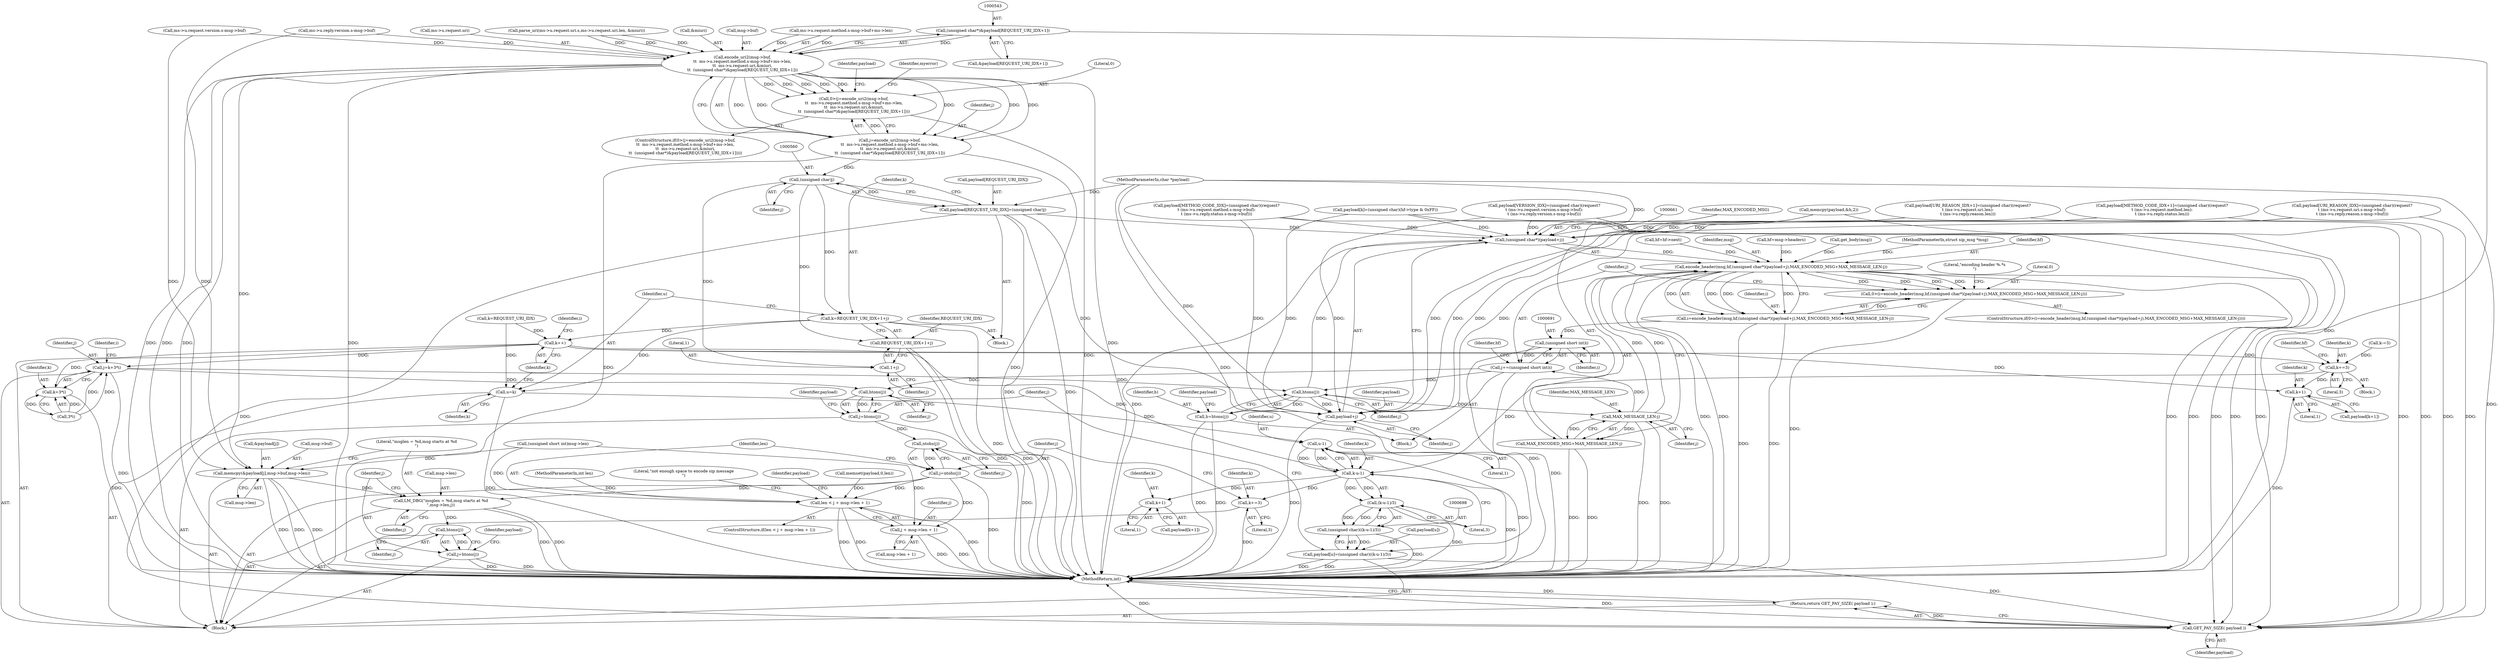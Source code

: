 digraph "0_kamailio_f50c9c853e7809810099c970780c30b0765b0643@pointer" {
"1000542" [label="(Call,(unsigned char*)&payload[REQUEST_URI_IDX+1])"];
"1000512" [label="(Call,encode_uri2(msg->buf,\n\t\t  ms->u.request.method.s-msg->buf+ms->len,\n\t\t  ms->u.request.uri,&miuri,\n\t\t  (unsigned char*)&payload[REQUEST_URI_IDX+1]))"];
"1000508" [label="(Call,0>(j=encode_uri2(msg->buf,\n\t\t  ms->u.request.method.s-msg->buf+ms->len,\n\t\t  ms->u.request.uri,&miuri,\n\t\t  (unsigned char*)&payload[REQUEST_URI_IDX+1])))"];
"1000510" [label="(Call,j=encode_uri2(msg->buf,\n\t\t  ms->u.request.method.s-msg->buf+ms->len,\n\t\t  ms->u.request.uri,&miuri,\n\t\t  (unsigned char*)&payload[REQUEST_URI_IDX+1]))"];
"1000559" [label="(Call,(unsigned char)j)"];
"1000555" [label="(Call,payload[REQUEST_URI_IDX]=(unsigned char)j)"];
"1000660" [label="(Call,(unsigned char*)(payload+j))"];
"1000657" [label="(Call,encode_header(msg,hf,(unsigned char*)(payload+j),MAX_ENCODED_MSG+MAX_MESSAGE_LEN-j))"];
"1000653" [label="(Call,0>(i=encode_header(msg,hf,(unsigned char*)(payload+j),MAX_ENCODED_MSG+MAX_MESSAGE_LEN-j)))"];
"1000655" [label="(Call,i=encode_header(msg,hf,(unsigned char*)(payload+j),MAX_ENCODED_MSG+MAX_MESSAGE_LEN-j))"];
"1000690" [label="(Call,(unsigned short int)i)"];
"1000688" [label="(Call,j+=(unsigned short int)i)"];
"1000640" [label="(Call,htons(j))"];
"1000638" [label="(Call,h=htons(j))"];
"1000662" [label="(Call,payload+j)"];
"1000667" [label="(Call,MAX_MESSAGE_LEN-j)"];
"1000665" [label="(Call,MAX_ENCODED_MSG+MAX_MESSAGE_LEN-j)"];
"1000708" [label="(Call,htons(j))"];
"1000706" [label="(Call,j=htons(j))"];
"1000725" [label="(Call,ntohs(j))"];
"1000723" [label="(Call,j=ntohs(j))"];
"1000728" [label="(Call,len < j + msg->len + 1)"];
"1000730" [label="(Call,j + msg->len + 1)"];
"1000754" [label="(Call,LM_DBG(\"msglen = %d,msg starts at %d\n\",msg->len,j))"];
"1000762" [label="(Call,htons(j))"];
"1000760" [label="(Call,j=htons(j))"];
"1000773" [label="(Call,GET_PAY_SIZE( payload ))"];
"1000772" [label="(Return,return GET_PAY_SIZE( payload );)"];
"1000562" [label="(Call,k=REQUEST_URI_IDX+1+j)"];
"1000573" [label="(Call,u=k)"];
"1000702" [label="(Call,u-1)"];
"1000700" [label="(Call,k-u-1)"];
"1000699" [label="(Call,(k-u-1)/3)"];
"1000697" [label="(Call,(unsigned char)((k-u-1)/3))"];
"1000693" [label="(Call,payload[u]=(unsigned char)((k-u-1)/3))"];
"1000714" [label="(Call,k+1)"];
"1000720" [label="(Call,k+=3)"];
"1000576" [label="(Call,k++)"];
"1000599" [label="(Call,j=k+3*i)"];
"1000601" [label="(Call,k+3*i)"];
"1000623" [label="(Call,k+=3)"];
"1000646" [label="(Call,k+1)"];
"1000564" [label="(Call,REQUEST_URI_IDX+1+j)"];
"1000566" [label="(Call,1+j)"];
"1000743" [label="(Call,memcpy(&payload[j],msg->buf,msg->len))"];
"1000658" [label="(Identifier,msg)"];
"1000581" [label="(Identifier,i)"];
"1000709" [label="(Identifier,j)"];
"1000331" [label="(Call,payload[METHOD_CODE_IDX+1]=(unsigned char)(request?\n\t (ms->u.request.method.len):\n\t (ms->u.reply.status.len)))"];
"1000570" [label="(Call,k=REQUEST_URI_IDX)"];
"1000665" [label="(Call,MAX_ENCODED_MSG+MAX_MESSAGE_LEN-j)"];
"1000611" [label="(Call,hf=msg->headers)"];
"1000655" [label="(Call,i=encode_header(msg,hf,(unsigned char*)(payload+j),MAX_ENCODED_MSG+MAX_MESSAGE_LEN-j))"];
"1000273" [label="(Call,get_body(msg))"];
"1000577" [label="(Identifier,k)"];
"1000657" [label="(Call,encode_header(msg,hf,(unsigned char*)(payload+j),MAX_ENCODED_MSG+MAX_MESSAGE_LEN-j))"];
"1000601" [label="(Call,k+3*i)"];
"1000640" [label="(Call,htons(j))"];
"1000656" [label="(Identifier,i)"];
"1000759" [label="(Identifier,j)"];
"1000616" [label="(Identifier,hf)"];
"1000562" [label="(Call,k=REQUEST_URI_IDX+1+j)"];
"1000704" [label="(Literal,1)"];
"1000773" [label="(Call,GET_PAY_SIZE( payload ))"];
"1000708" [label="(Call,htons(j))"];
"1000646" [label="(Call,k+1)"];
"1000647" [label="(Identifier,k)"];
"1000602" [label="(Identifier,k)"];
"1000702" [label="(Call,u-1)"];
"1000556" [label="(Call,payload[REQUEST_URI_IDX])"];
"1000654" [label="(Literal,0)"];
"1000573" [label="(Call,u=k)"];
"1000743" [label="(Call,memcpy(&payload[j],msg->buf,msg->len))"];
"1000701" [label="(Identifier,k)"];
"1000559" [label="(Call,(unsigned char)j)"];
"1000644" [label="(Call,payload[k+1])"];
"1000552" [label="(Identifier,myerror)"];
"1000568" [label="(Identifier,j)"];
"1000639" [label="(Identifier,h)"];
"1000460" [label="(Call,parse_uri(ms->u.request.uri.s,ms->u.request.uri.len, &miuri))"];
"1000722" [label="(Literal,3)"];
"1000576" [label="(Call,k++)"];
"1000564" [label="(Call,REQUEST_URI_IDX+1+j)"];
"1000118" [label="(MethodParameterIn,char *payload)"];
"1000246" [label="(Call,memcpy(payload,&h,2))"];
"1000609" [label="(Identifier,i)"];
"1000120" [label="(Block,)"];
"1000774" [label="(Identifier,payload)"];
"1000117" [label="(MethodParameterIn,struct sip_msg *msg)"];
"1000690" [label="(Call,(unsigned short int)i)"];
"1000782" [label="(MethodReturn,int)"];
"1000732" [label="(Call,msg->len + 1)"];
"1000513" [label="(Call,msg->buf)"];
"1000510" [label="(Call,j=encode_uri2(msg->buf,\n\t\t  ms->u.request.method.s-msg->buf+ms->len,\n\t\t  ms->u.request.uri,&miuri,\n\t\t  (unsigned char*)&payload[REQUEST_URI_IDX+1]))"];
"1000563" [label="(Identifier,k)"];
"1000669" [label="(Identifier,j)"];
"1000421" [label="(Call,payload[VERSION_IDX]=(unsigned char)(request?\n\t (ms->u.request.version.s-msg->buf):\n\t (ms->u.reply.version.s-msg->buf)))"];
"1000645" [label="(Identifier,payload)"];
"1000699" [label="(Call,(k-u-1)/3)"];
"1000729" [label="(Identifier,len)"];
"1000623" [label="(Call,k+=3)"];
"1000763" [label="(Identifier,j)"];
"1000748" [label="(Call,msg->buf)"];
"1000544" [label="(Call,&payload[REQUEST_URI_IDX+1])"];
"1000751" [label="(Call,msg->len)"];
"1000694" [label="(Call,payload[u])"];
"1000429" [label="(Call,ms->u.request.version.s-msg->buf)"];
"1000627" [label="(Call,payload[k]=(unsigned char)(hf->type & 0xFF))"];
"1000561" [label="(Identifier,j)"];
"1000156" [label="(Call,memset(payload,0,len))"];
"1000728" [label="(Call,len < j + msg->len + 1)"];
"1000624" [label="(Identifier,k)"];
"1000755" [label="(Literal,\"msglen = %d,msg starts at %d\n\")"];
"1000638" [label="(Call,h=htons(j))"];
"1000662" [label="(Call,payload+j)"];
"1000442" [label="(Call,ms->u.reply.version.s-msg->buf)"];
"1000565" [label="(Identifier,REQUEST_URI_IDX)"];
"1000516" [label="(Call,ms->u.request.method.s-msg->buf+ms->len)"];
"1000119" [label="(MethodParameterIn,int len)"];
"1000693" [label="(Call,payload[u]=(unsigned char)((k-u-1)/3))"];
"1000508" [label="(Call,0>(j=encode_uri2(msg->buf,\n\t\t  ms->u.request.method.s-msg->buf+ms->len,\n\t\t  ms->u.request.uri,&miuri,\n\t\t  (unsigned char*)&payload[REQUEST_URI_IDX+1])))"];
"1000739" [label="(Literal,\"not enough space to encode sip message\n\")"];
"1000457" [label="(Block,)"];
"1000668" [label="(Identifier,MAX_MESSAGE_LEN)"];
"1000575" [label="(Identifier,k)"];
"1000672" [label="(Literal,\"encoding header %.*s\n\")"];
"1000703" [label="(Identifier,u)"];
"1000725" [label="(Call,ntohs(j))"];
"1000688" [label="(Call,j+=(unsigned short int)i)"];
"1000540" [label="(Call,&miuri)"];
"1000756" [label="(Call,msg->len)"];
"1000653" [label="(Call,0>(i=encode_header(msg,hf,(unsigned char*)(payload+j),MAX_ENCODED_MSG+MAX_MESSAGE_LEN-j)))"];
"1000731" [label="(Identifier,j)"];
"1000727" [label="(ControlStructure,if(len < j + msg->len + 1))"];
"1000625" [label="(Literal,3)"];
"1000511" [label="(Identifier,j)"];
"1000652" [label="(ControlStructure,if(0>(i=encode_header(msg,hf,(unsigned char*)(payload+j),MAX_ENCODED_MSG+MAX_MESSAGE_LEN-j))))"];
"1000254" [label="(Call,(unsigned short int)msg->len)"];
"1000666" [label="(Identifier,MAX_ENCODED_MSG)"];
"1000713" [label="(Identifier,payload)"];
"1000721" [label="(Identifier,k)"];
"1000720" [label="(Call,k+=3)"];
"1000689" [label="(Identifier,j)"];
"1000714" [label="(Call,k+1)"];
"1000393" [label="(Call,payload[URI_REASON_IDX+1]=(unsigned char)(request?\n\t (ms->u.request.uri.len):\n\t (ms->u.reply.reason.len)))"];
"1000512" [label="(Call,encode_uri2(msg->buf,\n\t\t  ms->u.request.method.s-msg->buf+ms->len,\n\t\t  ms->u.request.uri,&miuri,\n\t\t  (unsigned char*)&payload[REQUEST_URI_IDX+1]))"];
"1000557" [label="(Identifier,payload)"];
"1000744" [label="(Call,&payload[j])"];
"1000716" [label="(Literal,1)"];
"1000648" [label="(Literal,1)"];
"1000712" [label="(Call,payload[k+1])"];
"1000697" [label="(Call,(unsigned char)((k-u-1)/3))"];
"1000767" [label="(Identifier,payload)"];
"1000659" [label="(Identifier,hf)"];
"1000706" [label="(Call,j=htons(j))"];
"1000599" [label="(Call,j=k+3*i)"];
"1000617" [label="(Block,)"];
"1000533" [label="(Call,ms->u.request.uri)"];
"1000574" [label="(Identifier,u)"];
"1000772" [label="(Return,return GET_PAY_SIZE( payload );)"];
"1000692" [label="(Identifier,i)"];
"1000726" [label="(Identifier,j)"];
"1000542" [label="(Call,(unsigned char*)&payload[REQUEST_URI_IDX+1])"];
"1000600" [label="(Identifier,j)"];
"1000603" [label="(Call,3*i)"];
"1000667" [label="(Call,MAX_MESSAGE_LEN-j)"];
"1000754" [label="(Call,LM_DBG(\"msglen = %d,msg starts at %d\n\",msg->len,j))"];
"1000761" [label="(Identifier,j)"];
"1000715" [label="(Identifier,k)"];
"1000663" [label="(Identifier,payload)"];
"1000619" [label="(Identifier,hf)"];
"1000760" [label="(Call,j=htons(j))"];
"1000641" [label="(Identifier,j)"];
"1000566" [label="(Call,1+j)"];
"1000664" [label="(Identifier,j)"];
"1000762" [label="(Call,htons(j))"];
"1000705" [label="(Literal,3)"];
"1000509" [label="(Literal,0)"];
"1000567" [label="(Literal,1)"];
"1000618" [label="(Call,hf=hf->next)"];
"1000700" [label="(Call,k-u-1)"];
"1000724" [label="(Identifier,j)"];
"1000730" [label="(Call,j + msg->len + 1)"];
"1000626" [label="(Block,)"];
"1000707" [label="(Identifier,j)"];
"1000723" [label="(Call,j=ntohs(j))"];
"1000746" [label="(Identifier,payload)"];
"1000507" [label="(ControlStructure,if(0>(j=encode_uri2(msg->buf,\n\t\t  ms->u.request.method.s-msg->buf+ms->len,\n\t\t  ms->u.request.uri,&miuri,\n\t\t  (unsigned char*)&payload[REQUEST_URI_IDX+1]))))"];
"1000297" [label="(Call,payload[METHOD_CODE_IDX]=(unsigned char)(request?\n\t (ms->u.request.method.s-msg->buf):\n\t (ms->u.reply.status.s-msg->buf)))"];
"1000359" [label="(Call,payload[URI_REASON_IDX]=(unsigned char)(request?\n\t (ms->u.request.uri.s-msg->buf):\n\t (ms->u.reply.reason.s-msg->buf)))"];
"1000555" [label="(Call,payload[REQUEST_URI_IDX]=(unsigned char)j)"];
"1000660" [label="(Call,(unsigned char*)(payload+j))"];
"1000684" [label="(Call,k-=3)"];
"1000542" -> "1000512"  [label="AST: "];
"1000542" -> "1000544"  [label="CFG: "];
"1000543" -> "1000542"  [label="AST: "];
"1000544" -> "1000542"  [label="AST: "];
"1000512" -> "1000542"  [label="CFG: "];
"1000542" -> "1000782"  [label="DDG: "];
"1000542" -> "1000512"  [label="DDG: "];
"1000512" -> "1000510"  [label="AST: "];
"1000513" -> "1000512"  [label="AST: "];
"1000516" -> "1000512"  [label="AST: "];
"1000533" -> "1000512"  [label="AST: "];
"1000540" -> "1000512"  [label="AST: "];
"1000510" -> "1000512"  [label="CFG: "];
"1000512" -> "1000782"  [label="DDG: "];
"1000512" -> "1000782"  [label="DDG: "];
"1000512" -> "1000782"  [label="DDG: "];
"1000512" -> "1000782"  [label="DDG: "];
"1000512" -> "1000782"  [label="DDG: "];
"1000512" -> "1000508"  [label="DDG: "];
"1000512" -> "1000508"  [label="DDG: "];
"1000512" -> "1000508"  [label="DDG: "];
"1000512" -> "1000508"  [label="DDG: "];
"1000512" -> "1000508"  [label="DDG: "];
"1000512" -> "1000510"  [label="DDG: "];
"1000512" -> "1000510"  [label="DDG: "];
"1000512" -> "1000510"  [label="DDG: "];
"1000512" -> "1000510"  [label="DDG: "];
"1000512" -> "1000510"  [label="DDG: "];
"1000442" -> "1000512"  [label="DDG: "];
"1000429" -> "1000512"  [label="DDG: "];
"1000516" -> "1000512"  [label="DDG: "];
"1000516" -> "1000512"  [label="DDG: "];
"1000460" -> "1000512"  [label="DDG: "];
"1000460" -> "1000512"  [label="DDG: "];
"1000460" -> "1000512"  [label="DDG: "];
"1000512" -> "1000743"  [label="DDG: "];
"1000508" -> "1000507"  [label="AST: "];
"1000508" -> "1000510"  [label="CFG: "];
"1000509" -> "1000508"  [label="AST: "];
"1000510" -> "1000508"  [label="AST: "];
"1000552" -> "1000508"  [label="CFG: "];
"1000557" -> "1000508"  [label="CFG: "];
"1000508" -> "1000782"  [label="DDG: "];
"1000510" -> "1000508"  [label="DDG: "];
"1000511" -> "1000510"  [label="AST: "];
"1000510" -> "1000782"  [label="DDG: "];
"1000510" -> "1000782"  [label="DDG: "];
"1000510" -> "1000559"  [label="DDG: "];
"1000559" -> "1000555"  [label="AST: "];
"1000559" -> "1000561"  [label="CFG: "];
"1000560" -> "1000559"  [label="AST: "];
"1000561" -> "1000559"  [label="AST: "];
"1000555" -> "1000559"  [label="CFG: "];
"1000559" -> "1000555"  [label="DDG: "];
"1000559" -> "1000562"  [label="DDG: "];
"1000559" -> "1000564"  [label="DDG: "];
"1000559" -> "1000566"  [label="DDG: "];
"1000555" -> "1000457"  [label="AST: "];
"1000556" -> "1000555"  [label="AST: "];
"1000563" -> "1000555"  [label="CFG: "];
"1000555" -> "1000782"  [label="DDG: "];
"1000555" -> "1000782"  [label="DDG: "];
"1000118" -> "1000555"  [label="DDG: "];
"1000555" -> "1000660"  [label="DDG: "];
"1000555" -> "1000662"  [label="DDG: "];
"1000555" -> "1000773"  [label="DDG: "];
"1000660" -> "1000657"  [label="AST: "];
"1000660" -> "1000662"  [label="CFG: "];
"1000661" -> "1000660"  [label="AST: "];
"1000662" -> "1000660"  [label="AST: "];
"1000666" -> "1000660"  [label="CFG: "];
"1000660" -> "1000782"  [label="DDG: "];
"1000660" -> "1000657"  [label="DDG: "];
"1000297" -> "1000660"  [label="DDG: "];
"1000421" -> "1000660"  [label="DDG: "];
"1000359" -> "1000660"  [label="DDG: "];
"1000393" -> "1000660"  [label="DDG: "];
"1000331" -> "1000660"  [label="DDG: "];
"1000627" -> "1000660"  [label="DDG: "];
"1000118" -> "1000660"  [label="DDG: "];
"1000246" -> "1000660"  [label="DDG: "];
"1000640" -> "1000660"  [label="DDG: "];
"1000657" -> "1000655"  [label="AST: "];
"1000657" -> "1000665"  [label="CFG: "];
"1000658" -> "1000657"  [label="AST: "];
"1000659" -> "1000657"  [label="AST: "];
"1000665" -> "1000657"  [label="AST: "];
"1000655" -> "1000657"  [label="CFG: "];
"1000657" -> "1000782"  [label="DDG: "];
"1000657" -> "1000782"  [label="DDG: "];
"1000657" -> "1000782"  [label="DDG: "];
"1000657" -> "1000782"  [label="DDG: "];
"1000657" -> "1000653"  [label="DDG: "];
"1000657" -> "1000653"  [label="DDG: "];
"1000657" -> "1000653"  [label="DDG: "];
"1000657" -> "1000653"  [label="DDG: "];
"1000657" -> "1000655"  [label="DDG: "];
"1000657" -> "1000655"  [label="DDG: "];
"1000657" -> "1000655"  [label="DDG: "];
"1000657" -> "1000655"  [label="DDG: "];
"1000273" -> "1000657"  [label="DDG: "];
"1000117" -> "1000657"  [label="DDG: "];
"1000618" -> "1000657"  [label="DDG: "];
"1000611" -> "1000657"  [label="DDG: "];
"1000667" -> "1000657"  [label="DDG: "];
"1000667" -> "1000657"  [label="DDG: "];
"1000653" -> "1000652"  [label="AST: "];
"1000653" -> "1000655"  [label="CFG: "];
"1000654" -> "1000653"  [label="AST: "];
"1000655" -> "1000653"  [label="AST: "];
"1000672" -> "1000653"  [label="CFG: "];
"1000689" -> "1000653"  [label="CFG: "];
"1000653" -> "1000782"  [label="DDG: "];
"1000655" -> "1000653"  [label="DDG: "];
"1000656" -> "1000655"  [label="AST: "];
"1000655" -> "1000782"  [label="DDG: "];
"1000655" -> "1000782"  [label="DDG: "];
"1000655" -> "1000690"  [label="DDG: "];
"1000690" -> "1000688"  [label="AST: "];
"1000690" -> "1000692"  [label="CFG: "];
"1000691" -> "1000690"  [label="AST: "];
"1000692" -> "1000690"  [label="AST: "];
"1000688" -> "1000690"  [label="CFG: "];
"1000690" -> "1000782"  [label="DDG: "];
"1000690" -> "1000688"  [label="DDG: "];
"1000688" -> "1000626"  [label="AST: "];
"1000689" -> "1000688"  [label="AST: "];
"1000619" -> "1000688"  [label="CFG: "];
"1000688" -> "1000782"  [label="DDG: "];
"1000688" -> "1000640"  [label="DDG: "];
"1000667" -> "1000688"  [label="DDG: "];
"1000688" -> "1000708"  [label="DDG: "];
"1000640" -> "1000638"  [label="AST: "];
"1000640" -> "1000641"  [label="CFG: "];
"1000641" -> "1000640"  [label="AST: "];
"1000638" -> "1000640"  [label="CFG: "];
"1000640" -> "1000638"  [label="DDG: "];
"1000599" -> "1000640"  [label="DDG: "];
"1000640" -> "1000662"  [label="DDG: "];
"1000640" -> "1000667"  [label="DDG: "];
"1000638" -> "1000626"  [label="AST: "];
"1000639" -> "1000638"  [label="AST: "];
"1000645" -> "1000638"  [label="CFG: "];
"1000638" -> "1000782"  [label="DDG: "];
"1000638" -> "1000782"  [label="DDG: "];
"1000662" -> "1000664"  [label="CFG: "];
"1000663" -> "1000662"  [label="AST: "];
"1000664" -> "1000662"  [label="AST: "];
"1000662" -> "1000782"  [label="DDG: "];
"1000297" -> "1000662"  [label="DDG: "];
"1000421" -> "1000662"  [label="DDG: "];
"1000359" -> "1000662"  [label="DDG: "];
"1000393" -> "1000662"  [label="DDG: "];
"1000331" -> "1000662"  [label="DDG: "];
"1000627" -> "1000662"  [label="DDG: "];
"1000118" -> "1000662"  [label="DDG: "];
"1000246" -> "1000662"  [label="DDG: "];
"1000667" -> "1000665"  [label="AST: "];
"1000667" -> "1000669"  [label="CFG: "];
"1000668" -> "1000667"  [label="AST: "];
"1000669" -> "1000667"  [label="AST: "];
"1000665" -> "1000667"  [label="CFG: "];
"1000667" -> "1000782"  [label="DDG: "];
"1000667" -> "1000782"  [label="DDG: "];
"1000667" -> "1000665"  [label="DDG: "];
"1000667" -> "1000665"  [label="DDG: "];
"1000666" -> "1000665"  [label="AST: "];
"1000665" -> "1000782"  [label="DDG: "];
"1000665" -> "1000782"  [label="DDG: "];
"1000708" -> "1000706"  [label="AST: "];
"1000708" -> "1000709"  [label="CFG: "];
"1000709" -> "1000708"  [label="AST: "];
"1000706" -> "1000708"  [label="CFG: "];
"1000708" -> "1000706"  [label="DDG: "];
"1000599" -> "1000708"  [label="DDG: "];
"1000706" -> "1000120"  [label="AST: "];
"1000707" -> "1000706"  [label="AST: "];
"1000713" -> "1000706"  [label="CFG: "];
"1000706" -> "1000782"  [label="DDG: "];
"1000706" -> "1000725"  [label="DDG: "];
"1000725" -> "1000723"  [label="AST: "];
"1000725" -> "1000726"  [label="CFG: "];
"1000726" -> "1000725"  [label="AST: "];
"1000723" -> "1000725"  [label="CFG: "];
"1000725" -> "1000723"  [label="DDG: "];
"1000723" -> "1000120"  [label="AST: "];
"1000724" -> "1000723"  [label="AST: "];
"1000729" -> "1000723"  [label="CFG: "];
"1000723" -> "1000782"  [label="DDG: "];
"1000723" -> "1000728"  [label="DDG: "];
"1000723" -> "1000730"  [label="DDG: "];
"1000723" -> "1000754"  [label="DDG: "];
"1000728" -> "1000727"  [label="AST: "];
"1000728" -> "1000730"  [label="CFG: "];
"1000729" -> "1000728"  [label="AST: "];
"1000730" -> "1000728"  [label="AST: "];
"1000739" -> "1000728"  [label="CFG: "];
"1000746" -> "1000728"  [label="CFG: "];
"1000728" -> "1000782"  [label="DDG: "];
"1000728" -> "1000782"  [label="DDG: "];
"1000728" -> "1000782"  [label="DDG: "];
"1000156" -> "1000728"  [label="DDG: "];
"1000119" -> "1000728"  [label="DDG: "];
"1000254" -> "1000728"  [label="DDG: "];
"1000730" -> "1000732"  [label="CFG: "];
"1000731" -> "1000730"  [label="AST: "];
"1000732" -> "1000730"  [label="AST: "];
"1000730" -> "1000782"  [label="DDG: "];
"1000730" -> "1000782"  [label="DDG: "];
"1000254" -> "1000730"  [label="DDG: "];
"1000754" -> "1000120"  [label="AST: "];
"1000754" -> "1000759"  [label="CFG: "];
"1000755" -> "1000754"  [label="AST: "];
"1000756" -> "1000754"  [label="AST: "];
"1000759" -> "1000754"  [label="AST: "];
"1000761" -> "1000754"  [label="CFG: "];
"1000754" -> "1000782"  [label="DDG: "];
"1000754" -> "1000782"  [label="DDG: "];
"1000743" -> "1000754"  [label="DDG: "];
"1000754" -> "1000762"  [label="DDG: "];
"1000762" -> "1000760"  [label="AST: "];
"1000762" -> "1000763"  [label="CFG: "];
"1000763" -> "1000762"  [label="AST: "];
"1000760" -> "1000762"  [label="CFG: "];
"1000762" -> "1000760"  [label="DDG: "];
"1000760" -> "1000120"  [label="AST: "];
"1000761" -> "1000760"  [label="AST: "];
"1000767" -> "1000760"  [label="CFG: "];
"1000760" -> "1000782"  [label="DDG: "];
"1000760" -> "1000782"  [label="DDG: "];
"1000773" -> "1000772"  [label="AST: "];
"1000773" -> "1000774"  [label="CFG: "];
"1000774" -> "1000773"  [label="AST: "];
"1000772" -> "1000773"  [label="CFG: "];
"1000773" -> "1000782"  [label="DDG: "];
"1000773" -> "1000782"  [label="DDG: "];
"1000773" -> "1000772"  [label="DDG: "];
"1000297" -> "1000773"  [label="DDG: "];
"1000421" -> "1000773"  [label="DDG: "];
"1000393" -> "1000773"  [label="DDG: "];
"1000331" -> "1000773"  [label="DDG: "];
"1000627" -> "1000773"  [label="DDG: "];
"1000693" -> "1000773"  [label="DDG: "];
"1000359" -> "1000773"  [label="DDG: "];
"1000118" -> "1000773"  [label="DDG: "];
"1000246" -> "1000773"  [label="DDG: "];
"1000772" -> "1000120"  [label="AST: "];
"1000782" -> "1000772"  [label="CFG: "];
"1000772" -> "1000782"  [label="DDG: "];
"1000562" -> "1000457"  [label="AST: "];
"1000562" -> "1000564"  [label="CFG: "];
"1000563" -> "1000562"  [label="AST: "];
"1000564" -> "1000562"  [label="AST: "];
"1000574" -> "1000562"  [label="CFG: "];
"1000562" -> "1000782"  [label="DDG: "];
"1000562" -> "1000573"  [label="DDG: "];
"1000562" -> "1000576"  [label="DDG: "];
"1000573" -> "1000120"  [label="AST: "];
"1000573" -> "1000575"  [label="CFG: "];
"1000574" -> "1000573"  [label="AST: "];
"1000575" -> "1000573"  [label="AST: "];
"1000577" -> "1000573"  [label="CFG: "];
"1000573" -> "1000782"  [label="DDG: "];
"1000570" -> "1000573"  [label="DDG: "];
"1000573" -> "1000702"  [label="DDG: "];
"1000702" -> "1000700"  [label="AST: "];
"1000702" -> "1000704"  [label="CFG: "];
"1000703" -> "1000702"  [label="AST: "];
"1000704" -> "1000702"  [label="AST: "];
"1000700" -> "1000702"  [label="CFG: "];
"1000702" -> "1000782"  [label="DDG: "];
"1000702" -> "1000700"  [label="DDG: "];
"1000702" -> "1000700"  [label="DDG: "];
"1000700" -> "1000699"  [label="AST: "];
"1000701" -> "1000700"  [label="AST: "];
"1000705" -> "1000700"  [label="CFG: "];
"1000700" -> "1000782"  [label="DDG: "];
"1000700" -> "1000699"  [label="DDG: "];
"1000700" -> "1000699"  [label="DDG: "];
"1000623" -> "1000700"  [label="DDG: "];
"1000576" -> "1000700"  [label="DDG: "];
"1000700" -> "1000714"  [label="DDG: "];
"1000700" -> "1000720"  [label="DDG: "];
"1000699" -> "1000697"  [label="AST: "];
"1000699" -> "1000705"  [label="CFG: "];
"1000705" -> "1000699"  [label="AST: "];
"1000697" -> "1000699"  [label="CFG: "];
"1000699" -> "1000782"  [label="DDG: "];
"1000699" -> "1000697"  [label="DDG: "];
"1000699" -> "1000697"  [label="DDG: "];
"1000697" -> "1000693"  [label="AST: "];
"1000698" -> "1000697"  [label="AST: "];
"1000693" -> "1000697"  [label="CFG: "];
"1000697" -> "1000782"  [label="DDG: "];
"1000697" -> "1000693"  [label="DDG: "];
"1000693" -> "1000120"  [label="AST: "];
"1000694" -> "1000693"  [label="AST: "];
"1000707" -> "1000693"  [label="CFG: "];
"1000693" -> "1000782"  [label="DDG: "];
"1000693" -> "1000782"  [label="DDG: "];
"1000118" -> "1000693"  [label="DDG: "];
"1000714" -> "1000712"  [label="AST: "];
"1000714" -> "1000716"  [label="CFG: "];
"1000715" -> "1000714"  [label="AST: "];
"1000716" -> "1000714"  [label="AST: "];
"1000712" -> "1000714"  [label="CFG: "];
"1000720" -> "1000120"  [label="AST: "];
"1000720" -> "1000722"  [label="CFG: "];
"1000721" -> "1000720"  [label="AST: "];
"1000722" -> "1000720"  [label="AST: "];
"1000724" -> "1000720"  [label="CFG: "];
"1000720" -> "1000782"  [label="DDG: "];
"1000576" -> "1000120"  [label="AST: "];
"1000576" -> "1000577"  [label="CFG: "];
"1000577" -> "1000576"  [label="AST: "];
"1000581" -> "1000576"  [label="CFG: "];
"1000570" -> "1000576"  [label="DDG: "];
"1000576" -> "1000599"  [label="DDG: "];
"1000576" -> "1000601"  [label="DDG: "];
"1000576" -> "1000623"  [label="DDG: "];
"1000576" -> "1000646"  [label="DDG: "];
"1000599" -> "1000120"  [label="AST: "];
"1000599" -> "1000601"  [label="CFG: "];
"1000600" -> "1000599"  [label="AST: "];
"1000601" -> "1000599"  [label="AST: "];
"1000609" -> "1000599"  [label="CFG: "];
"1000599" -> "1000782"  [label="DDG: "];
"1000603" -> "1000599"  [label="DDG: "];
"1000603" -> "1000599"  [label="DDG: "];
"1000601" -> "1000603"  [label="CFG: "];
"1000602" -> "1000601"  [label="AST: "];
"1000603" -> "1000601"  [label="AST: "];
"1000601" -> "1000782"  [label="DDG: "];
"1000603" -> "1000601"  [label="DDG: "];
"1000603" -> "1000601"  [label="DDG: "];
"1000623" -> "1000617"  [label="AST: "];
"1000623" -> "1000625"  [label="CFG: "];
"1000624" -> "1000623"  [label="AST: "];
"1000625" -> "1000623"  [label="AST: "];
"1000616" -> "1000623"  [label="CFG: "];
"1000684" -> "1000623"  [label="DDG: "];
"1000623" -> "1000646"  [label="DDG: "];
"1000646" -> "1000644"  [label="AST: "];
"1000646" -> "1000648"  [label="CFG: "];
"1000647" -> "1000646"  [label="AST: "];
"1000648" -> "1000646"  [label="AST: "];
"1000644" -> "1000646"  [label="CFG: "];
"1000646" -> "1000782"  [label="DDG: "];
"1000564" -> "1000566"  [label="CFG: "];
"1000565" -> "1000564"  [label="AST: "];
"1000566" -> "1000564"  [label="AST: "];
"1000564" -> "1000782"  [label="DDG: "];
"1000564" -> "1000782"  [label="DDG: "];
"1000566" -> "1000568"  [label="CFG: "];
"1000567" -> "1000566"  [label="AST: "];
"1000568" -> "1000566"  [label="AST: "];
"1000743" -> "1000120"  [label="AST: "];
"1000743" -> "1000751"  [label="CFG: "];
"1000744" -> "1000743"  [label="AST: "];
"1000748" -> "1000743"  [label="AST: "];
"1000751" -> "1000743"  [label="AST: "];
"1000755" -> "1000743"  [label="CFG: "];
"1000743" -> "1000782"  [label="DDG: "];
"1000743" -> "1000782"  [label="DDG: "];
"1000743" -> "1000782"  [label="DDG: "];
"1000442" -> "1000743"  [label="DDG: "];
"1000429" -> "1000743"  [label="DDG: "];
"1000254" -> "1000743"  [label="DDG: "];
}
